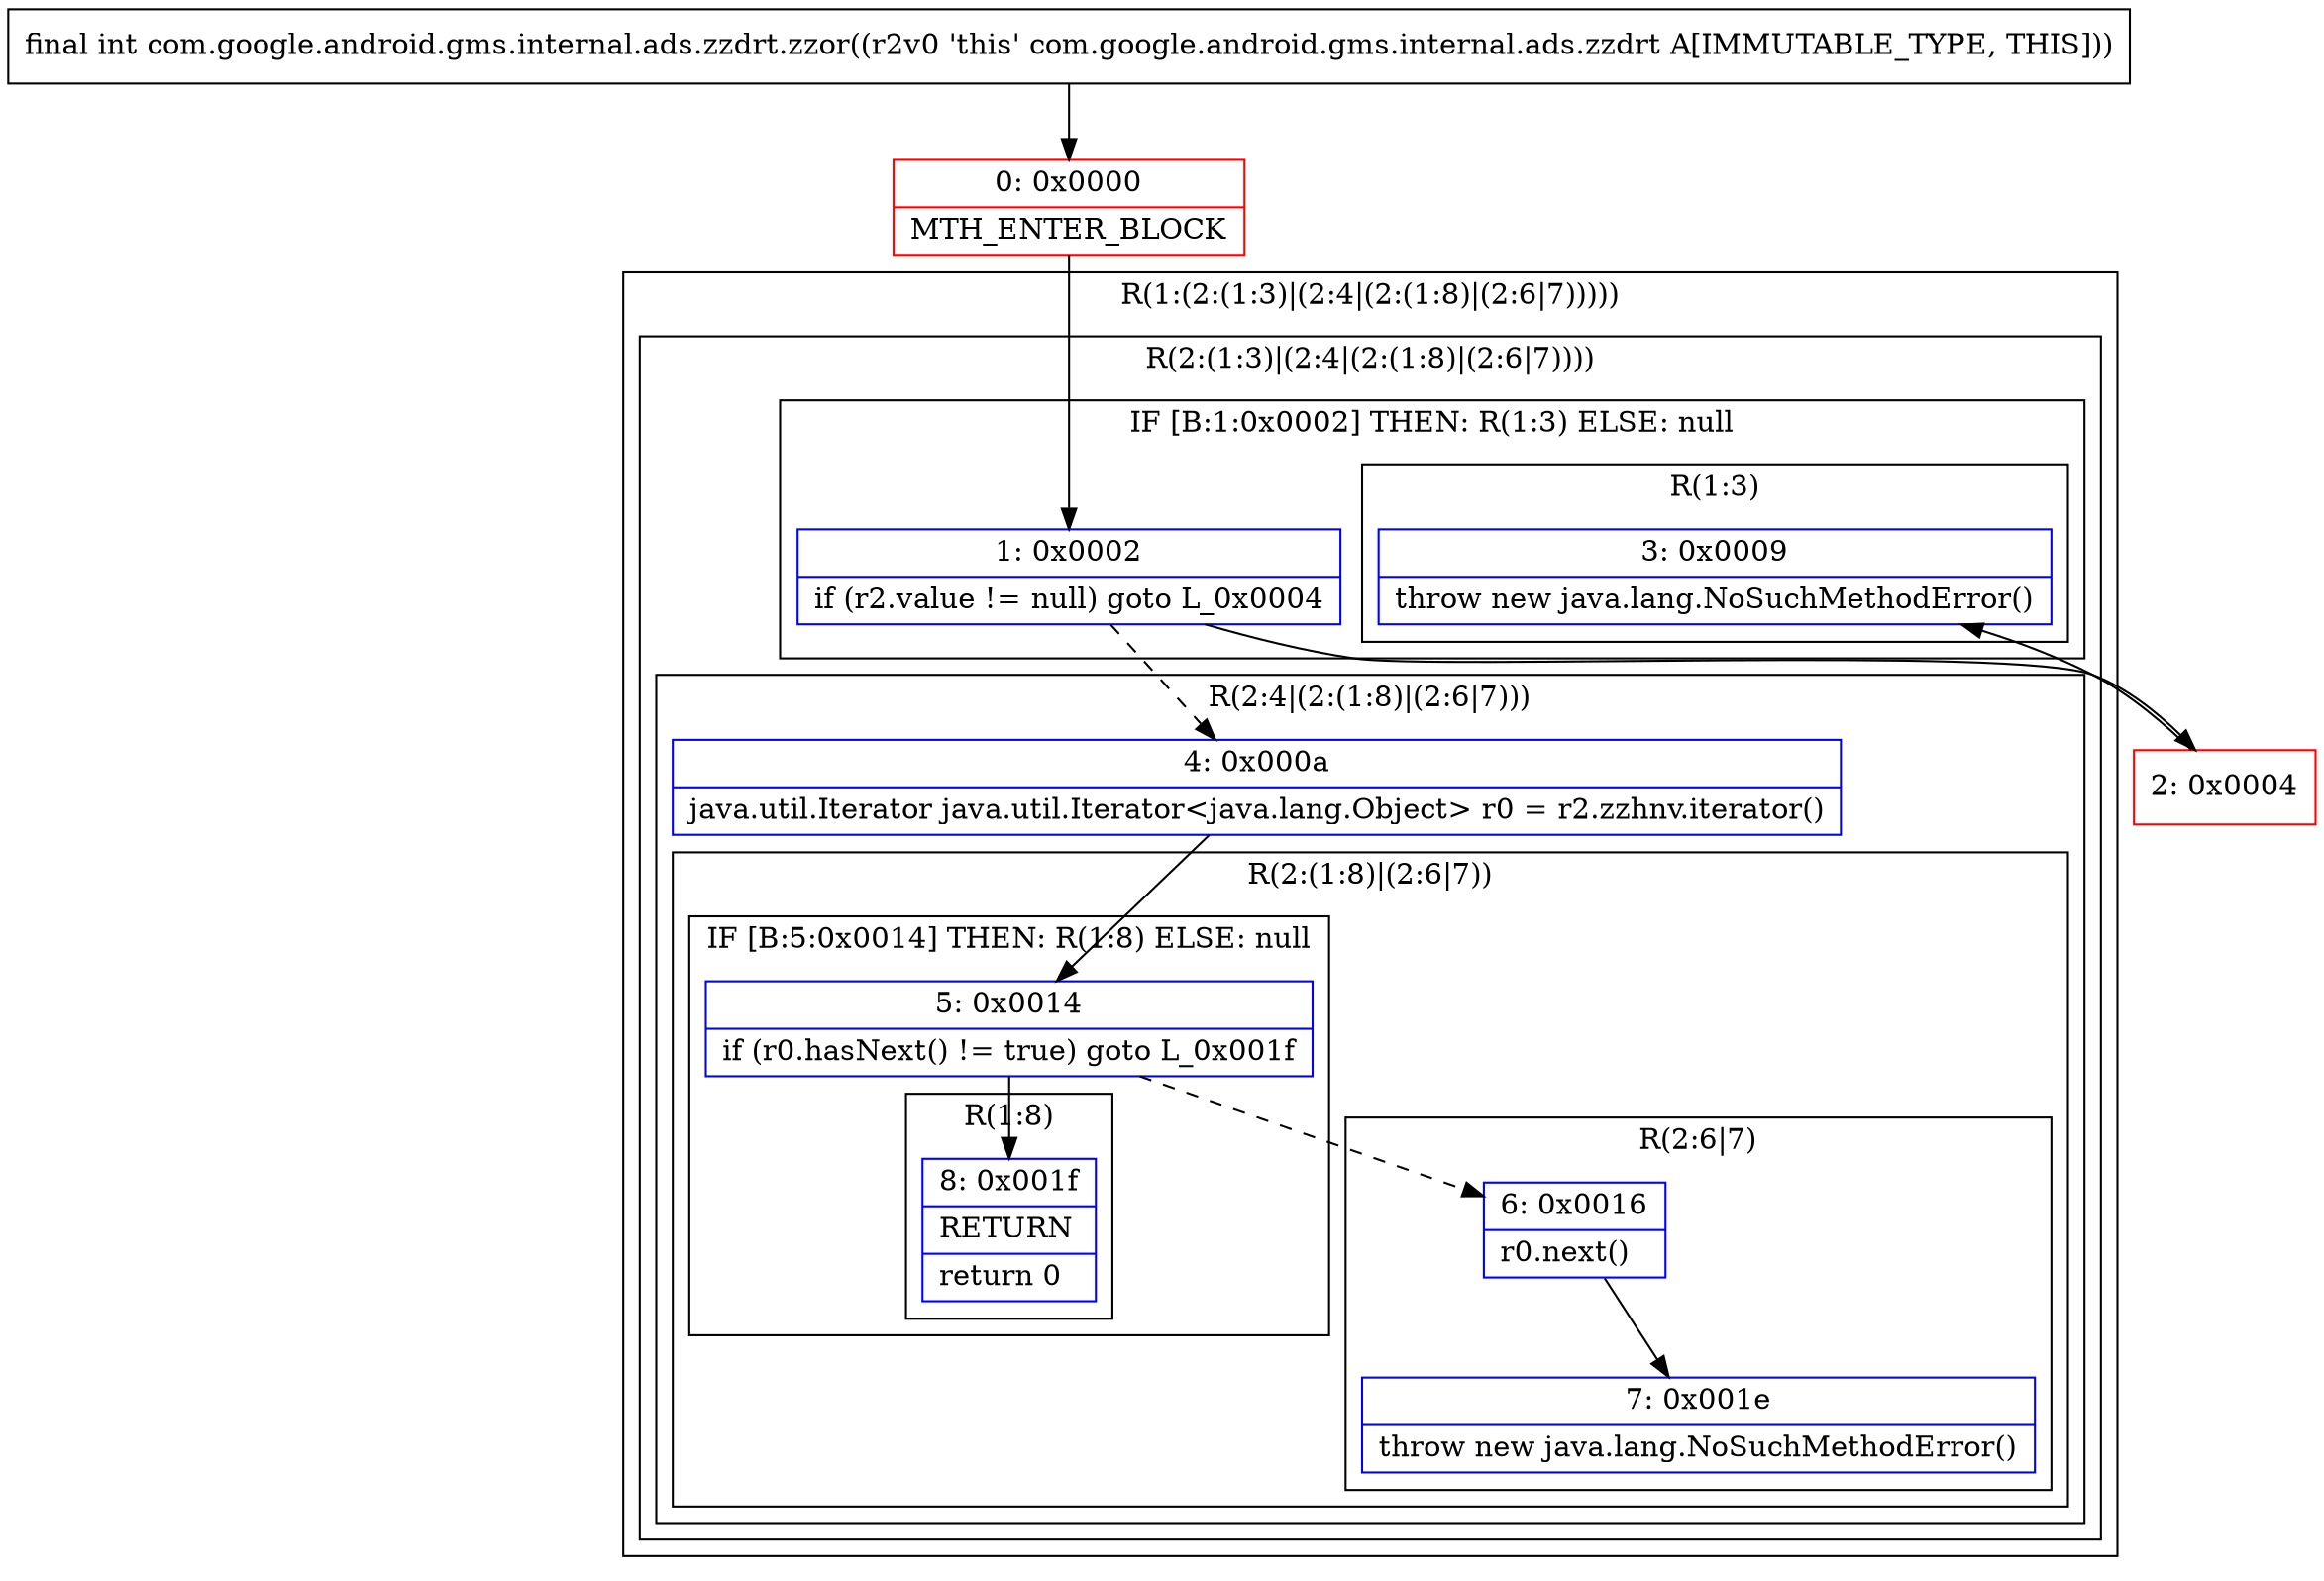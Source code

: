 digraph "CFG forcom.google.android.gms.internal.ads.zzdrt.zzor()I" {
subgraph cluster_Region_476517646 {
label = "R(1:(2:(1:3)|(2:4|(2:(1:8)|(2:6|7)))))";
node [shape=record,color=blue];
subgraph cluster_Region_1118467579 {
label = "R(2:(1:3)|(2:4|(2:(1:8)|(2:6|7))))";
node [shape=record,color=blue];
subgraph cluster_IfRegion_1909348044 {
label = "IF [B:1:0x0002] THEN: R(1:3) ELSE: null";
node [shape=record,color=blue];
Node_1 [shape=record,label="{1\:\ 0x0002|if (r2.value != null) goto L_0x0004\l}"];
subgraph cluster_Region_123985838 {
label = "R(1:3)";
node [shape=record,color=blue];
Node_3 [shape=record,label="{3\:\ 0x0009|throw new java.lang.NoSuchMethodError()\l}"];
}
}
subgraph cluster_Region_1593851154 {
label = "R(2:4|(2:(1:8)|(2:6|7)))";
node [shape=record,color=blue];
Node_4 [shape=record,label="{4\:\ 0x000a|java.util.Iterator java.util.Iterator\<java.lang.Object\> r0 = r2.zzhnv.iterator()\l}"];
subgraph cluster_Region_587752745 {
label = "R(2:(1:8)|(2:6|7))";
node [shape=record,color=blue];
subgraph cluster_IfRegion_1506186259 {
label = "IF [B:5:0x0014] THEN: R(1:8) ELSE: null";
node [shape=record,color=blue];
Node_5 [shape=record,label="{5\:\ 0x0014|if (r0.hasNext() != true) goto L_0x001f\l}"];
subgraph cluster_Region_849135902 {
label = "R(1:8)";
node [shape=record,color=blue];
Node_8 [shape=record,label="{8\:\ 0x001f|RETURN\l|return 0\l}"];
}
}
subgraph cluster_Region_1647676101 {
label = "R(2:6|7)";
node [shape=record,color=blue];
Node_6 [shape=record,label="{6\:\ 0x0016|r0.next()\l}"];
Node_7 [shape=record,label="{7\:\ 0x001e|throw new java.lang.NoSuchMethodError()\l}"];
}
}
}
}
}
Node_0 [shape=record,color=red,label="{0\:\ 0x0000|MTH_ENTER_BLOCK\l}"];
Node_2 [shape=record,color=red,label="{2\:\ 0x0004}"];
MethodNode[shape=record,label="{final int com.google.android.gms.internal.ads.zzdrt.zzor((r2v0 'this' com.google.android.gms.internal.ads.zzdrt A[IMMUTABLE_TYPE, THIS])) }"];
MethodNode -> Node_0;
Node_1 -> Node_2;
Node_1 -> Node_4[style=dashed];
Node_4 -> Node_5;
Node_5 -> Node_6[style=dashed];
Node_5 -> Node_8;
Node_6 -> Node_7;
Node_0 -> Node_1;
Node_2 -> Node_3;
}

